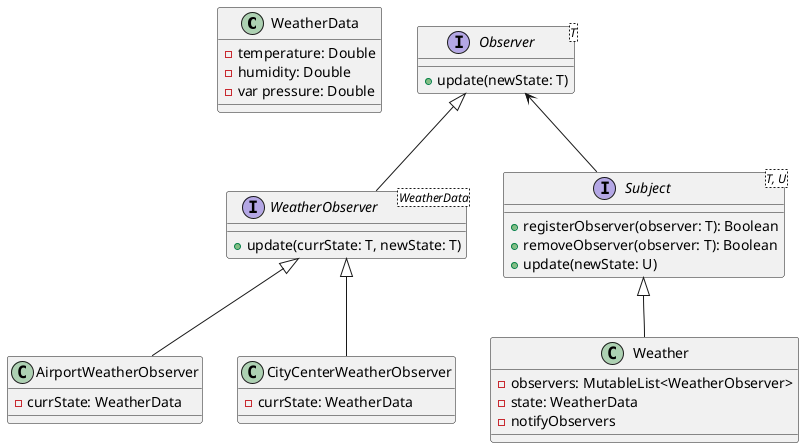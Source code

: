 @startuml
'https://plantuml.com/class-diagram

class WeatherData {
    - temperature: Double
    - humidity: Double
    - var pressure: Double
}


interface Observer <T> {
    + update(newState: T)
}

interface WeatherObserver <WeatherData> {
    + update(currState: T, newState: T)
}


interface Subject <T, U> {
    + registerObserver(observer: T): Boolean
    + removeObserver(observer: T): Boolean
    + update(newState: U)
}

class Weather {
    - observers: MutableList<WeatherObserver>
    - state: WeatherData
    - notifyObservers
}

class AirportWeatherObserver {
    - currState: WeatherData
}

class CityCenterWeatherObserver {
    - currState: WeatherData
}



WeatherObserver <|-- AirportWeatherObserver
WeatherObserver <|-- CityCenterWeatherObserver

Subject <|-- Weather
Observer <-- Subject
Observer <|-- WeatherObserver


@enduml
